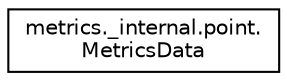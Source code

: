 digraph "Graphical Class Hierarchy"
{
 // LATEX_PDF_SIZE
  edge [fontname="Helvetica",fontsize="10",labelfontname="Helvetica",labelfontsize="10"];
  node [fontname="Helvetica",fontsize="10",shape=record];
  rankdir="LR";
  Node0 [label="metrics._internal.point.\lMetricsData",height=0.2,width=0.4,color="black", fillcolor="white", style="filled",URL="$classmetrics_1_1__internal_1_1point_1_1MetricsData.html",tooltip=" "];
}
